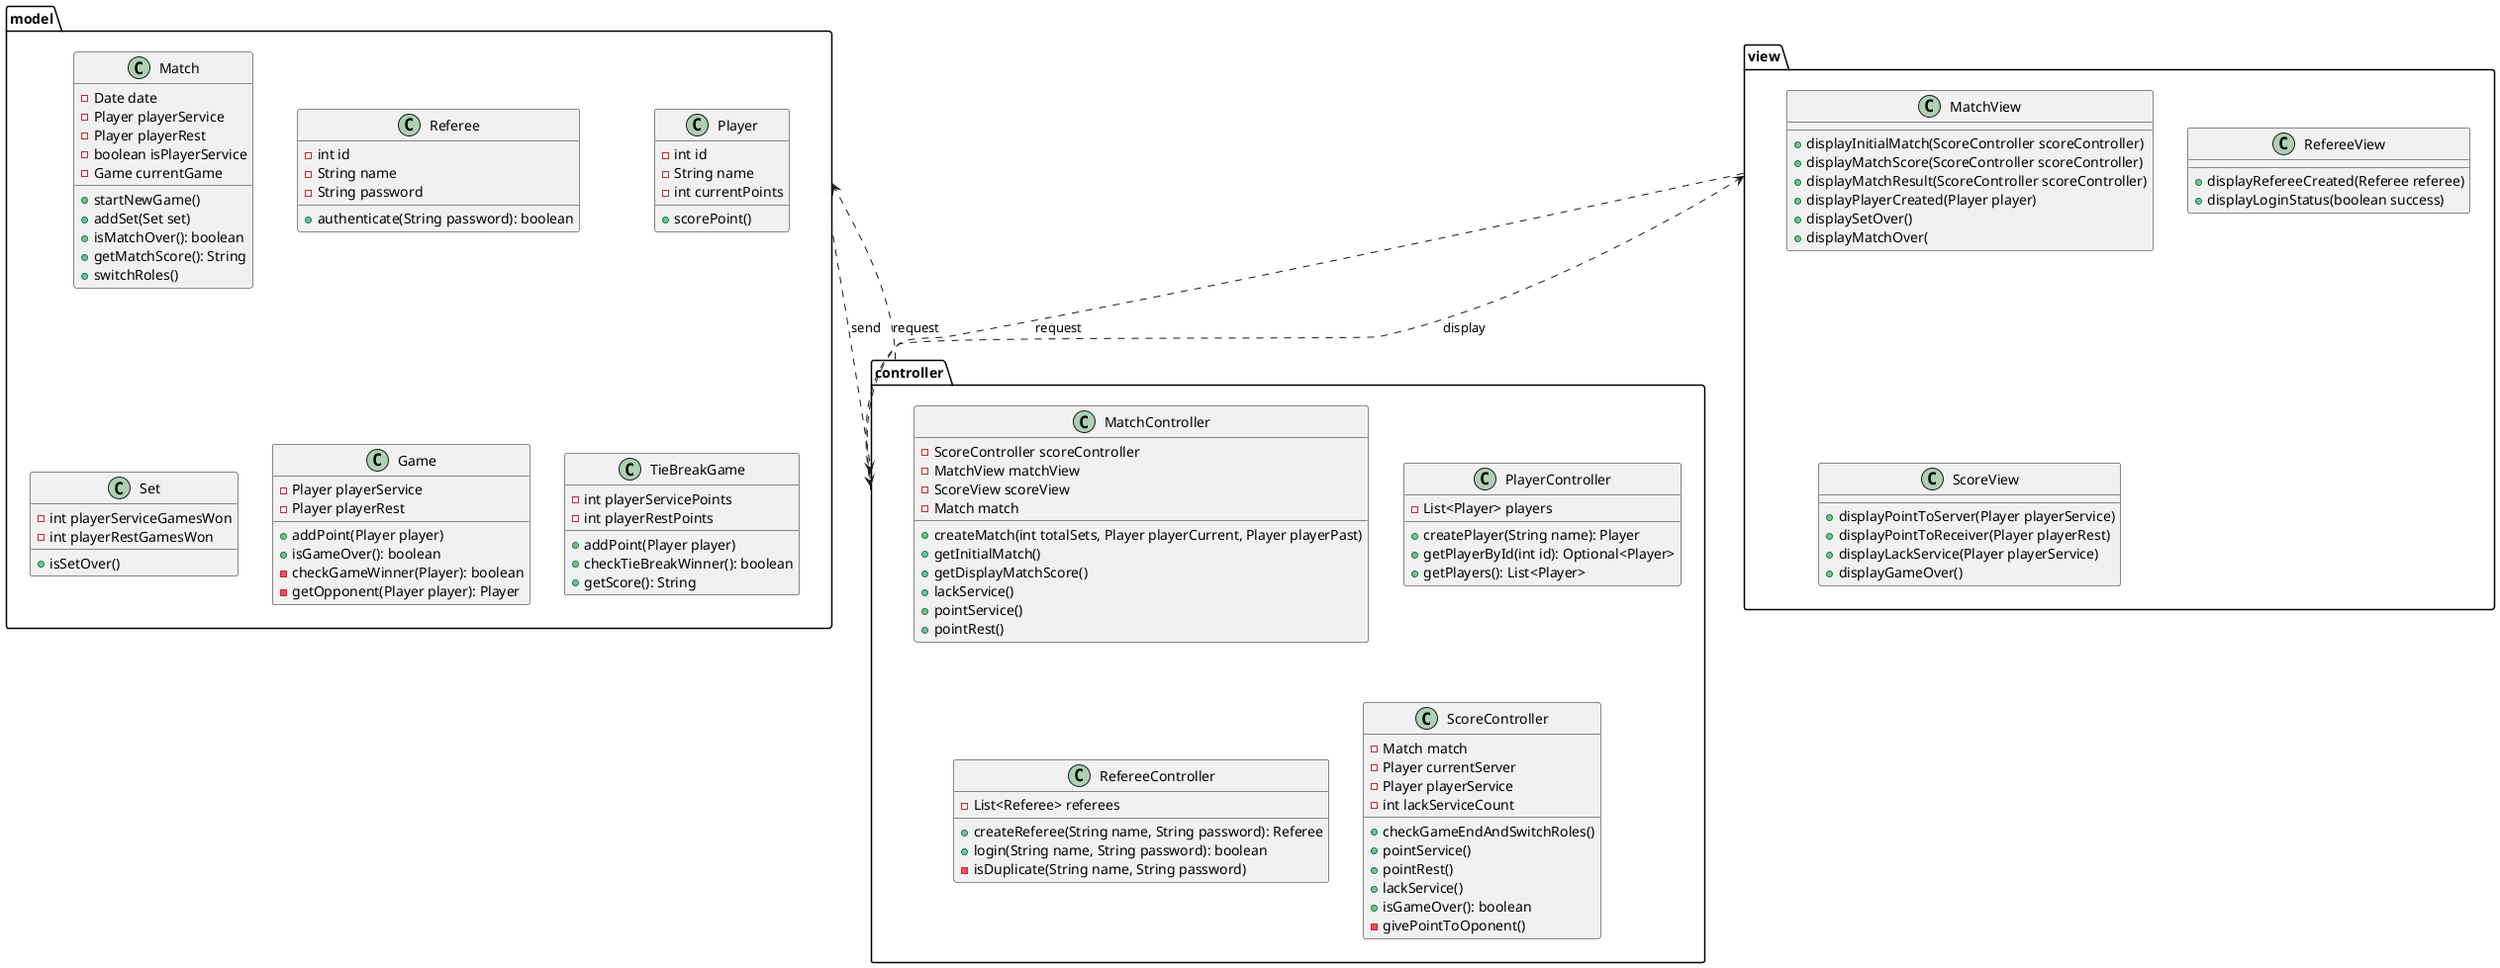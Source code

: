 @startuml
package "model" {

    class Match {
    - Date date
    - Player playerService
    - Player playerRest
    - boolean isPlayerService
    - Game currentGame

    + startNewGame()
    + addSet(Set set)
    + isMatchOver(): boolean
    + getMatchScore(): String
    + switchRoles()
    }

    class Referee {
    - int id
    - String name
    - String password

    + authenticate(String password): boolean
    }

    class Player {
    - int id
    - String name
    - int currentPoints

    + scorePoint()
    }

    class Set {
    - int playerServiceGamesWon
    - int playerRestGamesWon

    + isSetOver()
    }

    class Game {
    - Player playerService
    - Player playerRest

    + addPoint(Player player)
    + isGameOver(): boolean
    - checkGameWinner(Player): boolean
    - getOpponent(Player player): Player
    }

    class TieBreakGame {
    - int playerServicePoints
    - int playerRestPoints

    + addPoint(Player player)
    + checkTieBreakWinner(): boolean
    + getScore(): String
    }
}

package "view" {
    class MatchView {

    + displayInitialMatch(ScoreController scoreController)
    + displayMatchScore(ScoreController scoreController)
    + displayMatchResult(ScoreController scoreController)
    + displayPlayerCreated(Player player)
    + displaySetOver()
    + displayMatchOver(
    }

    class RefereeView {

    + displayRefereeCreated(Referee referee)
    + displayLoginStatus(boolean success)
    }

    class ScoreView {

    + displayPointToServer(Player playerService)
    + displayPointToReceiver(Player playerRest)
    + displayLackService(Player playerService)
    + displayGameOver()
    }

}

package "controller" {
    class MatchController {
    - ScoreController scoreController
    - MatchView matchView
    - ScoreView scoreView
    - Match match

    + createMatch(int totalSets, Player playerCurrent, Player playerPast)
    + getInitialMatch()
    + getDisplayMatchScore()
    + lackService()
    + pointService()
    + pointRest()
    }

    class PlayerController {
    - List<Player> players

    + createPlayer(String name): Player
    + getPlayerById(int id): Optional<Player>
    + getPlayers(): List<Player>
    }

    class RefereeController {
    - List<Referee> referees

    + createReferee(String name, String password): Referee
    + login(String name, String password): boolean
    - isDuplicate(String name, String password)
    }

    class ScoreController {
    - Match match
    - Player currentServer
    - Player playerService
    - int lackServiceCount

    + checkGameEndAndSwitchRoles()
    + pointService()
    + pointRest()
    + lackService()
    + isGameOver(): boolean
    - givePointToOponent()

    }
}

"controller" ..> "model" : request
"controller" ..> "view" : display
"view" ..> "controller" : request
"model" ..> "controller" : send


@enduml